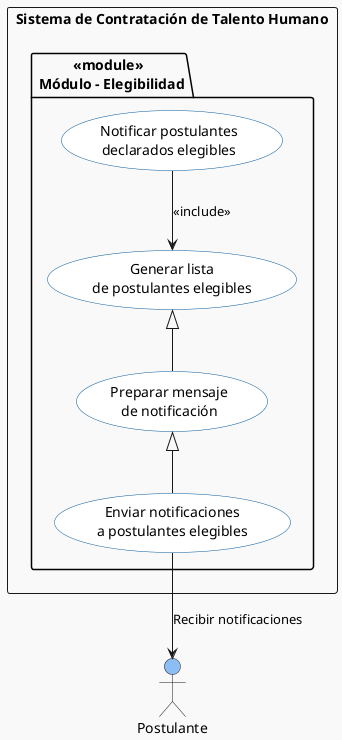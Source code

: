 @startuml
skinparam backgroundColor #F9F9F9
skinparam actorBackgroundColor #8CBDF5
skinparam usecaseBackgroundColor #FFFFFF
skinparam usecaseBorderColor #01579B

top to bottom direction

actor "Postulante" as Postulante

rectangle "Sistema de Contratación de Talento Humano" as Sistema {
package "<<module>> \n Módulo - Elegibilidad" as Modulo {

  usecase "Notificar postulantes\ndeclarados elegibles" as UC23
  usecase "Generar lista\nde postulantes elegibles" as UC23_1
  usecase "Preparar mensaje\nde notificación" as UC23_2
  usecase "Enviar notificaciones\na postulantes elegibles" as UC23_3
}
}

'' Relaciones principales del caso de uso
UC23 --> UC23_1 : <<include>>
UC23_1 <|-- UC23_2
UC23_2 <|-- UC23_3
UC23_3 --> Postulante : "Recibir notificaciones"

@enduml
